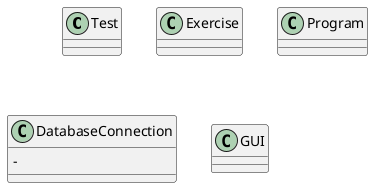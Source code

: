 @startuml
'https://plantuml.com/class-diagram
'TODO

class Test {

}
class Exercise {

}
class Program {

}
class DatabaseConnection {
    -
}
class GUI {

}

@enduml